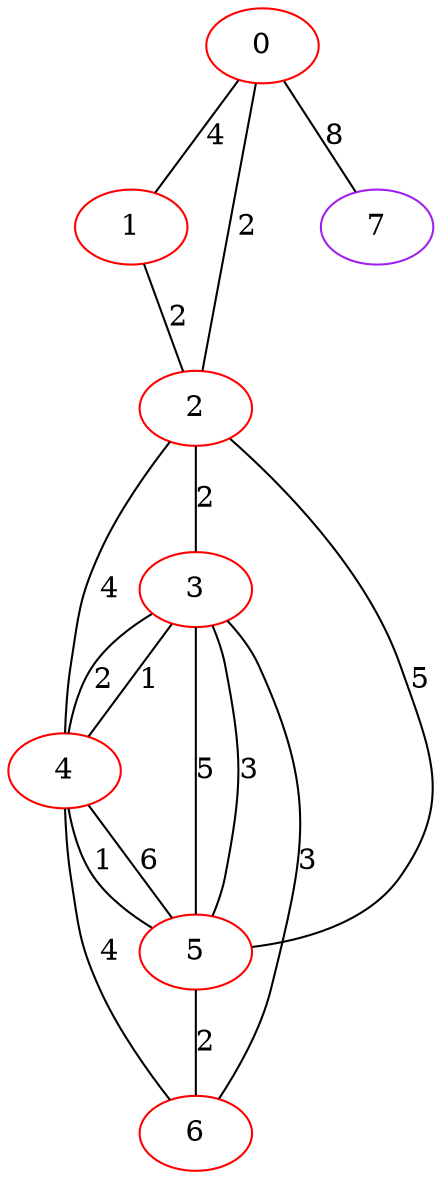 graph "" {
0 [color=red, weight=1];
1 [color=red, weight=1];
2 [color=red, weight=1];
3 [color=red, weight=1];
4 [color=red, weight=1];
5 [color=red, weight=1];
6 [color=red, weight=1];
7 [color=purple, weight=4];
0 -- 1  [key=0, label=4];
0 -- 2  [key=0, label=2];
0 -- 7  [key=0, label=8];
1 -- 2  [key=0, label=2];
2 -- 3  [key=0, label=2];
2 -- 4  [key=0, label=4];
2 -- 5  [key=0, label=5];
3 -- 4  [key=0, label=1];
3 -- 4  [key=1, label=2];
3 -- 5  [key=0, label=5];
3 -- 5  [key=1, label=3];
3 -- 6  [key=0, label=3];
4 -- 5  [key=0, label=6];
4 -- 5  [key=1, label=1];
4 -- 6  [key=0, label=4];
5 -- 6  [key=0, label=2];
}
